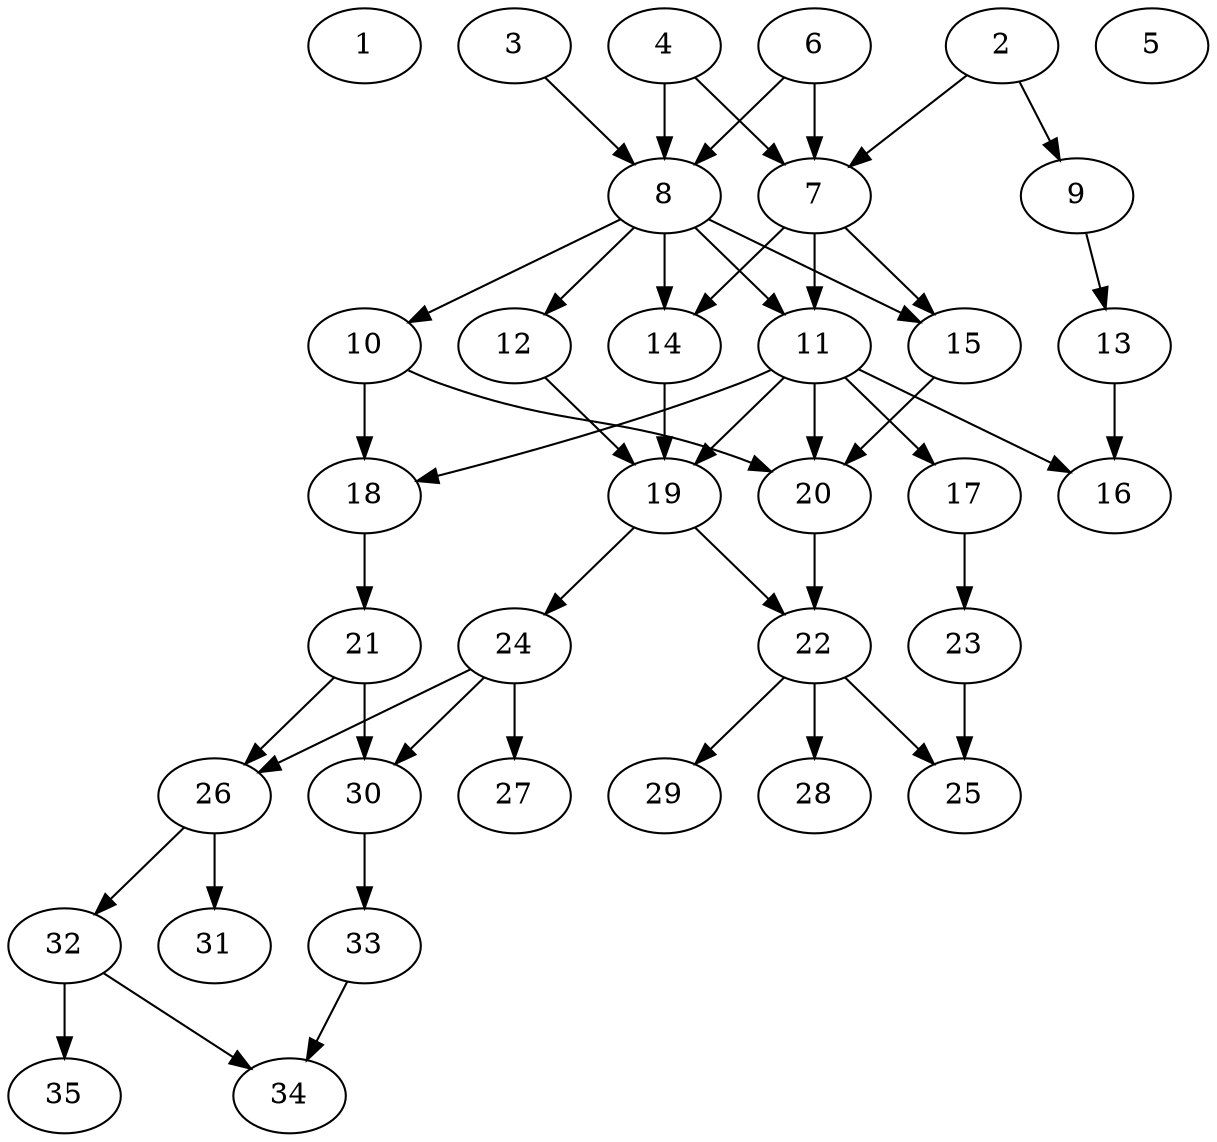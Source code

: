// DAG automatically generated by daggen at Thu Oct  3 14:05:37 2019
// ./daggen --dot -n 35 --ccr 0.3 --fat 0.5 --regular 0.7 --density 0.5 --mindata 5242880 --maxdata 52428800 
digraph G {
  1 [size="83616427", alpha="0.04", expect_size="25084928"] 
  2 [size="153548800", alpha="0.10", expect_size="46064640"] 
  2 -> 7 [size ="46064640"]
  2 -> 9 [size ="46064640"]
  3 [size="171803307", alpha="0.12", expect_size="51540992"] 
  3 -> 8 [size ="51540992"]
  4 [size="89395200", alpha="0.19", expect_size="26818560"] 
  4 -> 7 [size ="26818560"]
  4 -> 8 [size ="26818560"]
  5 [size="161194667", alpha="0.14", expect_size="48358400"] 
  6 [size="138055680", alpha="0.11", expect_size="41416704"] 
  6 -> 7 [size ="41416704"]
  6 -> 8 [size ="41416704"]
  7 [size="50674347", alpha="0.20", expect_size="15202304"] 
  7 -> 11 [size ="15202304"]
  7 -> 14 [size ="15202304"]
  7 -> 15 [size ="15202304"]
  8 [size="171001173", alpha="0.19", expect_size="51300352"] 
  8 -> 10 [size ="51300352"]
  8 -> 11 [size ="51300352"]
  8 -> 12 [size ="51300352"]
  8 -> 14 [size ="51300352"]
  8 -> 15 [size ="51300352"]
  9 [size="36037973", alpha="0.12", expect_size="10811392"] 
  9 -> 13 [size ="10811392"]
  10 [size="86159360", alpha="0.14", expect_size="25847808"] 
  10 -> 18 [size ="25847808"]
  10 -> 20 [size ="25847808"]
  11 [size="75642880", alpha="0.04", expect_size="22692864"] 
  11 -> 16 [size ="22692864"]
  11 -> 17 [size ="22692864"]
  11 -> 18 [size ="22692864"]
  11 -> 19 [size ="22692864"]
  11 -> 20 [size ="22692864"]
  12 [size="106243413", alpha="0.08", expect_size="31873024"] 
  12 -> 19 [size ="31873024"]
  13 [size="25787733", alpha="0.14", expect_size="7736320"] 
  13 -> 16 [size ="7736320"]
  14 [size="117934080", alpha="0.06", expect_size="35380224"] 
  14 -> 19 [size ="35380224"]
  15 [size="107926187", alpha="0.05", expect_size="32377856"] 
  15 -> 20 [size ="32377856"]
  16 [size="63784960", alpha="0.06", expect_size="19135488"] 
  17 [size="149899947", alpha="0.12", expect_size="44969984"] 
  17 -> 23 [size ="44969984"]
  18 [size="148421973", alpha="0.09", expect_size="44526592"] 
  18 -> 21 [size ="44526592"]
  19 [size="141707947", alpha="0.02", expect_size="42512384"] 
  19 -> 22 [size ="42512384"]
  19 -> 24 [size ="42512384"]
  20 [size="76434773", alpha="0.15", expect_size="22930432"] 
  20 -> 22 [size ="22930432"]
  21 [size="25436160", alpha="0.16", expect_size="7630848"] 
  21 -> 26 [size ="7630848"]
  21 -> 30 [size ="7630848"]
  22 [size="53954560", alpha="0.14", expect_size="16186368"] 
  22 -> 25 [size ="16186368"]
  22 -> 28 [size ="16186368"]
  22 -> 29 [size ="16186368"]
  23 [size="120490667", alpha="0.12", expect_size="36147200"] 
  23 -> 25 [size ="36147200"]
  24 [size="72724480", alpha="0.19", expect_size="21817344"] 
  24 -> 26 [size ="21817344"]
  24 -> 27 [size ="21817344"]
  24 -> 30 [size ="21817344"]
  25 [size="119449600", alpha="0.04", expect_size="35834880"] 
  26 [size="155637760", alpha="0.05", expect_size="46691328"] 
  26 -> 31 [size ="46691328"]
  26 -> 32 [size ="46691328"]
  27 [size="46161920", alpha="0.10", expect_size="13848576"] 
  28 [size="141414400", alpha="0.14", expect_size="42424320"] 
  29 [size="52408320", alpha="0.01", expect_size="15722496"] 
  30 [size="68075520", alpha="0.17", expect_size="20422656"] 
  30 -> 33 [size ="20422656"]
  31 [size="25490773", alpha="0.19", expect_size="7647232"] 
  32 [size="148090880", alpha="0.14", expect_size="44427264"] 
  32 -> 34 [size ="44427264"]
  32 -> 35 [size ="44427264"]
  33 [size="100082347", alpha="0.09", expect_size="30024704"] 
  33 -> 34 [size ="30024704"]
  34 [size="35799040", alpha="0.17", expect_size="10739712"] 
  35 [size="27163307", alpha="0.17", expect_size="8148992"] 
}
